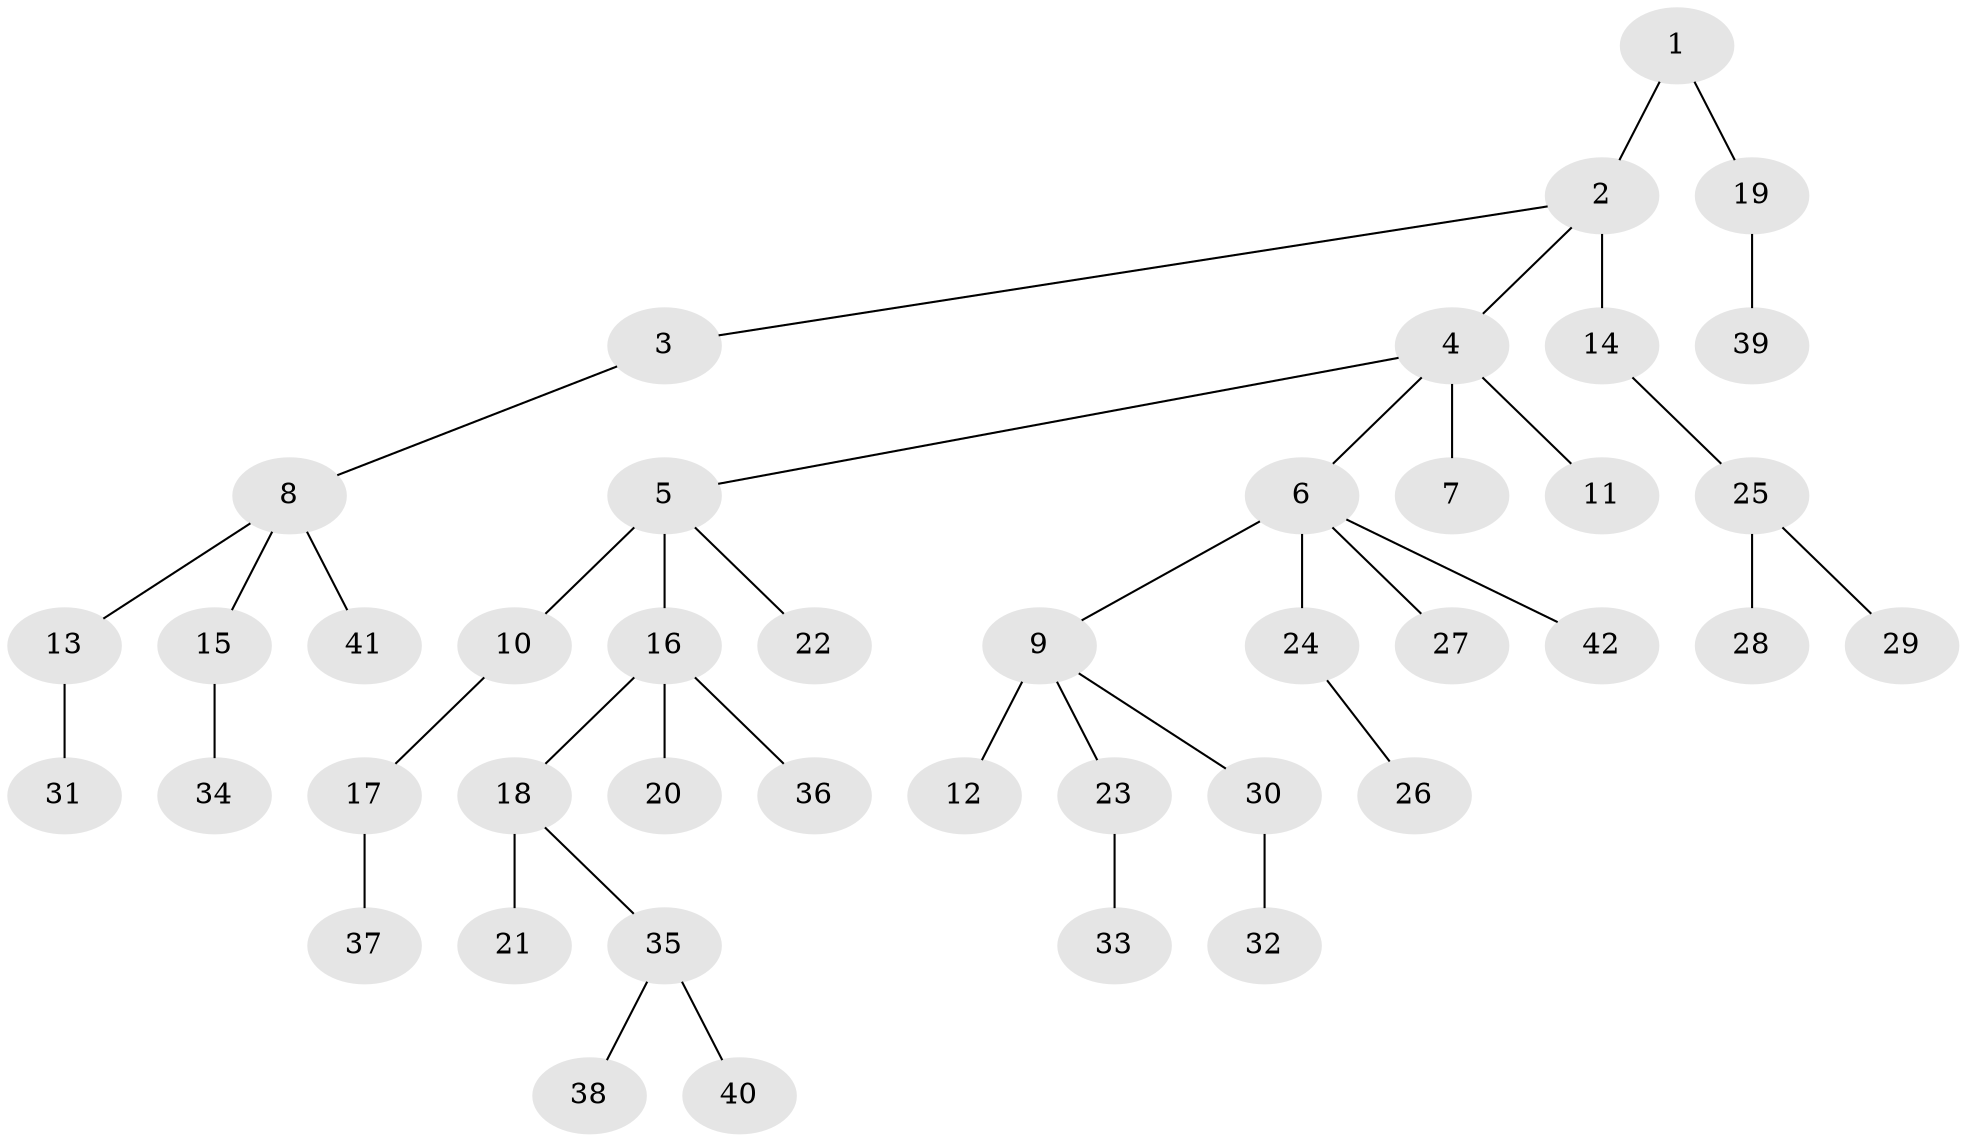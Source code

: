 // original degree distribution, {2: 0.25, 4: 0.10714285714285714, 3: 0.07142857142857142, 5: 0.03571428571428571, 6: 0.023809523809523808, 1: 0.5119047619047619}
// Generated by graph-tools (version 1.1) at 2025/37/03/09/25 02:37:00]
// undirected, 42 vertices, 41 edges
graph export_dot {
graph [start="1"]
  node [color=gray90,style=filled];
  1;
  2;
  3;
  4;
  5;
  6;
  7;
  8;
  9;
  10;
  11;
  12;
  13;
  14;
  15;
  16;
  17;
  18;
  19;
  20;
  21;
  22;
  23;
  24;
  25;
  26;
  27;
  28;
  29;
  30;
  31;
  32;
  33;
  34;
  35;
  36;
  37;
  38;
  39;
  40;
  41;
  42;
  1 -- 2 [weight=1.0];
  1 -- 19 [weight=1.0];
  2 -- 3 [weight=1.0];
  2 -- 4 [weight=1.0];
  2 -- 14 [weight=2.0];
  3 -- 8 [weight=1.0];
  4 -- 5 [weight=1.0];
  4 -- 6 [weight=1.0];
  4 -- 7 [weight=4.0];
  4 -- 11 [weight=1.0];
  5 -- 10 [weight=2.0];
  5 -- 16 [weight=1.0];
  5 -- 22 [weight=1.0];
  6 -- 9 [weight=1.0];
  6 -- 24 [weight=1.0];
  6 -- 27 [weight=1.0];
  6 -- 42 [weight=1.0];
  8 -- 13 [weight=1.0];
  8 -- 15 [weight=1.0];
  8 -- 41 [weight=1.0];
  9 -- 12 [weight=3.0];
  9 -- 23 [weight=1.0];
  9 -- 30 [weight=1.0];
  10 -- 17 [weight=1.0];
  13 -- 31 [weight=2.0];
  14 -- 25 [weight=1.0];
  15 -- 34 [weight=1.0];
  16 -- 18 [weight=1.0];
  16 -- 20 [weight=2.0];
  16 -- 36 [weight=1.0];
  17 -- 37 [weight=1.0];
  18 -- 21 [weight=1.0];
  18 -- 35 [weight=1.0];
  19 -- 39 [weight=1.0];
  23 -- 33 [weight=2.0];
  24 -- 26 [weight=3.0];
  25 -- 28 [weight=1.0];
  25 -- 29 [weight=1.0];
  30 -- 32 [weight=1.0];
  35 -- 38 [weight=1.0];
  35 -- 40 [weight=1.0];
}
